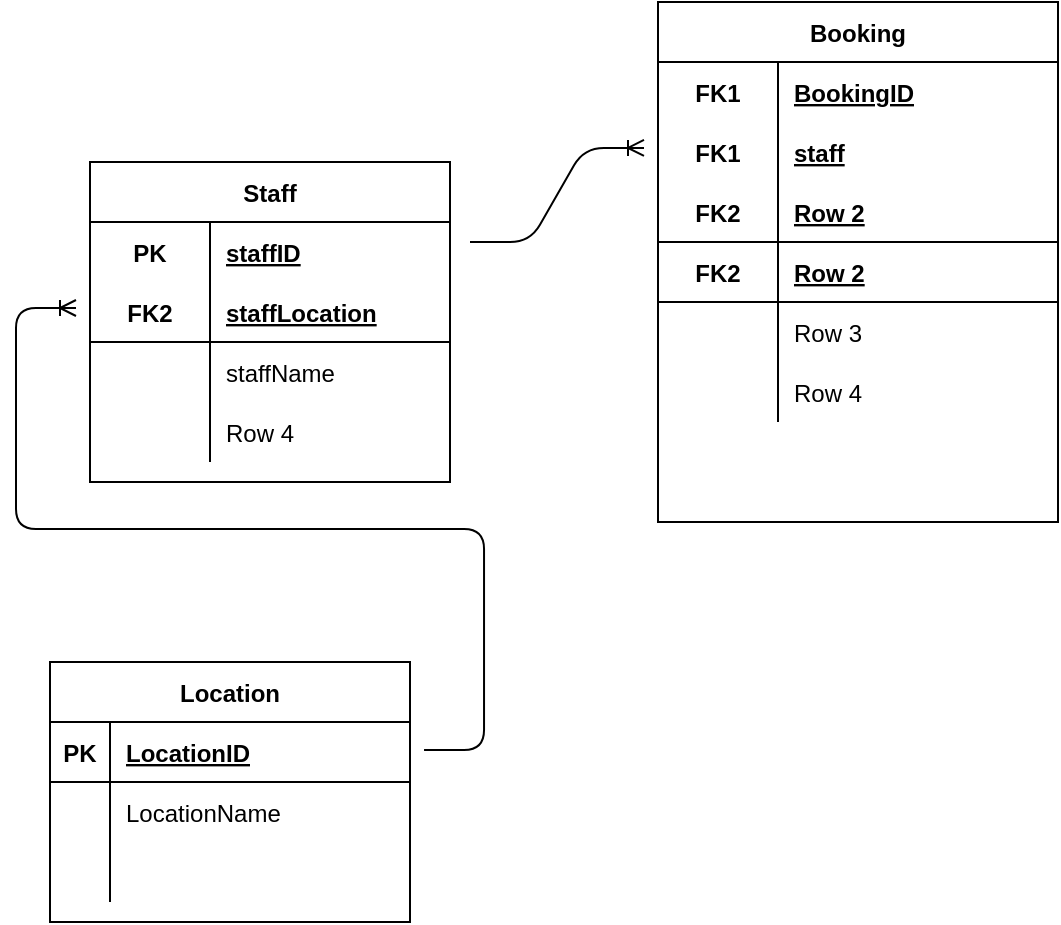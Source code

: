 <mxfile version="14.6.9" type="github">
  <diagram id="Ut1-78RtzoVabGiUIiUZ" name="Page-1">
    <mxGraphModel dx="1695" dy="482" grid="1" gridSize="10" guides="1" tooltips="1" connect="1" arrows="1" fold="1" page="1" pageScale="1" pageWidth="827" pageHeight="1169" math="0" shadow="0">
      <root>
        <mxCell id="0" />
        <mxCell id="1" parent="0" />
        <mxCell id="Nnw-de1wehCAJsFXruUe-14" value="Booking" style="shape=table;startSize=30;container=1;collapsible=1;childLayout=tableLayout;fixedRows=1;rowLines=0;fontStyle=1;align=center;resizeLast=1;" vertex="1" parent="1">
          <mxGeometry x="314" y="30" width="200" height="260" as="geometry" />
        </mxCell>
        <mxCell id="Nnw-de1wehCAJsFXruUe-15" value="" style="shape=partialRectangle;collapsible=0;dropTarget=0;pointerEvents=0;fillColor=none;top=0;left=0;bottom=0;right=0;points=[[0,0.5],[1,0.5]];portConstraint=eastwest;" vertex="1" parent="Nnw-de1wehCAJsFXruUe-14">
          <mxGeometry y="30" width="200" height="30" as="geometry" />
        </mxCell>
        <mxCell id="Nnw-de1wehCAJsFXruUe-16" value="FK1" style="shape=partialRectangle;connectable=0;fillColor=none;top=0;left=0;bottom=0;right=0;fontStyle=1;overflow=hidden;" vertex="1" parent="Nnw-de1wehCAJsFXruUe-15">
          <mxGeometry width="60" height="30" as="geometry" />
        </mxCell>
        <mxCell id="Nnw-de1wehCAJsFXruUe-17" value="BookingID" style="shape=partialRectangle;connectable=0;fillColor=none;top=0;left=0;bottom=0;right=0;align=left;spacingLeft=6;fontStyle=5;overflow=hidden;" vertex="1" parent="Nnw-de1wehCAJsFXruUe-15">
          <mxGeometry x="60" width="140" height="30" as="geometry" />
        </mxCell>
        <mxCell id="Nnw-de1wehCAJsFXruUe-47" value="" style="shape=partialRectangle;collapsible=0;dropTarget=0;pointerEvents=0;fillColor=none;top=0;left=0;bottom=0;right=0;points=[[0,0.5],[1,0.5]];portConstraint=eastwest;" vertex="1" parent="Nnw-de1wehCAJsFXruUe-14">
          <mxGeometry y="60" width="200" height="30" as="geometry" />
        </mxCell>
        <mxCell id="Nnw-de1wehCAJsFXruUe-48" value="FK1" style="shape=partialRectangle;connectable=0;fillColor=none;top=0;left=0;bottom=0;right=0;fontStyle=1;overflow=hidden;" vertex="1" parent="Nnw-de1wehCAJsFXruUe-47">
          <mxGeometry width="60" height="30" as="geometry" />
        </mxCell>
        <mxCell id="Nnw-de1wehCAJsFXruUe-49" value="staff" style="shape=partialRectangle;connectable=0;fillColor=none;top=0;left=0;bottom=0;right=0;align=left;spacingLeft=6;fontStyle=5;overflow=hidden;" vertex="1" parent="Nnw-de1wehCAJsFXruUe-47">
          <mxGeometry x="60" width="140" height="30" as="geometry" />
        </mxCell>
        <mxCell id="Nnw-de1wehCAJsFXruUe-18" value="" style="shape=partialRectangle;collapsible=0;dropTarget=0;pointerEvents=0;fillColor=none;top=0;left=0;bottom=1;right=0;points=[[0,0.5],[1,0.5]];portConstraint=eastwest;" vertex="1" parent="Nnw-de1wehCAJsFXruUe-14">
          <mxGeometry y="90" width="200" height="30" as="geometry" />
        </mxCell>
        <mxCell id="Nnw-de1wehCAJsFXruUe-19" value="FK2" style="shape=partialRectangle;connectable=0;fillColor=none;top=0;left=0;bottom=0;right=0;fontStyle=1;overflow=hidden;" vertex="1" parent="Nnw-de1wehCAJsFXruUe-18">
          <mxGeometry width="60" height="30" as="geometry" />
        </mxCell>
        <mxCell id="Nnw-de1wehCAJsFXruUe-20" value="Row 2" style="shape=partialRectangle;connectable=0;fillColor=none;top=0;left=0;bottom=0;right=0;align=left;spacingLeft=6;fontStyle=5;overflow=hidden;" vertex="1" parent="Nnw-de1wehCAJsFXruUe-18">
          <mxGeometry x="60" width="140" height="30" as="geometry" />
        </mxCell>
        <mxCell id="Nnw-de1wehCAJsFXruUe-30" value="" style="shape=partialRectangle;collapsible=0;dropTarget=0;pointerEvents=0;fillColor=none;top=0;left=0;bottom=1;right=0;points=[[0,0.5],[1,0.5]];portConstraint=eastwest;" vertex="1" parent="Nnw-de1wehCAJsFXruUe-14">
          <mxGeometry y="120" width="200" height="30" as="geometry" />
        </mxCell>
        <mxCell id="Nnw-de1wehCAJsFXruUe-31" value="FK2" style="shape=partialRectangle;connectable=0;fillColor=none;top=0;left=0;bottom=0;right=0;fontStyle=1;overflow=hidden;" vertex="1" parent="Nnw-de1wehCAJsFXruUe-30">
          <mxGeometry width="60" height="30" as="geometry" />
        </mxCell>
        <mxCell id="Nnw-de1wehCAJsFXruUe-32" value="Row 2" style="shape=partialRectangle;connectable=0;fillColor=none;top=0;left=0;bottom=0;right=0;align=left;spacingLeft=6;fontStyle=5;overflow=hidden;" vertex="1" parent="Nnw-de1wehCAJsFXruUe-30">
          <mxGeometry x="60" width="140" height="30" as="geometry" />
        </mxCell>
        <mxCell id="Nnw-de1wehCAJsFXruUe-21" value="" style="shape=partialRectangle;collapsible=0;dropTarget=0;pointerEvents=0;fillColor=none;top=0;left=0;bottom=0;right=0;points=[[0,0.5],[1,0.5]];portConstraint=eastwest;" vertex="1" parent="Nnw-de1wehCAJsFXruUe-14">
          <mxGeometry y="150" width="200" height="30" as="geometry" />
        </mxCell>
        <mxCell id="Nnw-de1wehCAJsFXruUe-22" value="" style="shape=partialRectangle;connectable=0;fillColor=none;top=0;left=0;bottom=0;right=0;editable=1;overflow=hidden;" vertex="1" parent="Nnw-de1wehCAJsFXruUe-21">
          <mxGeometry width="60" height="30" as="geometry" />
        </mxCell>
        <mxCell id="Nnw-de1wehCAJsFXruUe-23" value="Row 3" style="shape=partialRectangle;connectable=0;fillColor=none;top=0;left=0;bottom=0;right=0;align=left;spacingLeft=6;overflow=hidden;" vertex="1" parent="Nnw-de1wehCAJsFXruUe-21">
          <mxGeometry x="60" width="140" height="30" as="geometry" />
        </mxCell>
        <mxCell id="Nnw-de1wehCAJsFXruUe-24" value="" style="shape=partialRectangle;collapsible=0;dropTarget=0;pointerEvents=0;fillColor=none;top=0;left=0;bottom=0;right=0;points=[[0,0.5],[1,0.5]];portConstraint=eastwest;" vertex="1" parent="Nnw-de1wehCAJsFXruUe-14">
          <mxGeometry y="180" width="200" height="30" as="geometry" />
        </mxCell>
        <mxCell id="Nnw-de1wehCAJsFXruUe-25" value="" style="shape=partialRectangle;connectable=0;fillColor=none;top=0;left=0;bottom=0;right=0;editable=1;overflow=hidden;" vertex="1" parent="Nnw-de1wehCAJsFXruUe-24">
          <mxGeometry width="60" height="30" as="geometry" />
        </mxCell>
        <mxCell id="Nnw-de1wehCAJsFXruUe-26" value="Row 4" style="shape=partialRectangle;connectable=0;fillColor=none;top=0;left=0;bottom=0;right=0;align=left;spacingLeft=6;overflow=hidden;" vertex="1" parent="Nnw-de1wehCAJsFXruUe-24">
          <mxGeometry x="60" width="140" height="30" as="geometry" />
        </mxCell>
        <mxCell id="Nnw-de1wehCAJsFXruUe-33" value="Staff" style="shape=table;startSize=30;container=1;collapsible=1;childLayout=tableLayout;fixedRows=1;rowLines=0;fontStyle=1;align=center;resizeLast=1;" vertex="1" parent="1">
          <mxGeometry x="30" y="110" width="180" height="160" as="geometry" />
        </mxCell>
        <mxCell id="Nnw-de1wehCAJsFXruUe-34" value="" style="shape=partialRectangle;collapsible=0;dropTarget=0;pointerEvents=0;fillColor=none;top=0;left=0;bottom=0;right=0;points=[[0,0.5],[1,0.5]];portConstraint=eastwest;" vertex="1" parent="Nnw-de1wehCAJsFXruUe-33">
          <mxGeometry y="30" width="180" height="30" as="geometry" />
        </mxCell>
        <mxCell id="Nnw-de1wehCAJsFXruUe-35" value="PK" style="shape=partialRectangle;connectable=0;fillColor=none;top=0;left=0;bottom=0;right=0;fontStyle=1;overflow=hidden;" vertex="1" parent="Nnw-de1wehCAJsFXruUe-34">
          <mxGeometry width="60" height="30" as="geometry" />
        </mxCell>
        <mxCell id="Nnw-de1wehCAJsFXruUe-36" value="staffID" style="shape=partialRectangle;connectable=0;fillColor=none;top=0;left=0;bottom=0;right=0;align=left;spacingLeft=6;fontStyle=5;overflow=hidden;" vertex="1" parent="Nnw-de1wehCAJsFXruUe-34">
          <mxGeometry x="60" width="120" height="30" as="geometry" />
        </mxCell>
        <mxCell id="Nnw-de1wehCAJsFXruUe-37" value="" style="shape=partialRectangle;collapsible=0;dropTarget=0;pointerEvents=0;fillColor=none;top=0;left=0;bottom=1;right=0;points=[[0,0.5],[1,0.5]];portConstraint=eastwest;" vertex="1" parent="Nnw-de1wehCAJsFXruUe-33">
          <mxGeometry y="60" width="180" height="30" as="geometry" />
        </mxCell>
        <mxCell id="Nnw-de1wehCAJsFXruUe-38" value="FK2" style="shape=partialRectangle;connectable=0;fillColor=none;top=0;left=0;bottom=0;right=0;fontStyle=1;overflow=hidden;" vertex="1" parent="Nnw-de1wehCAJsFXruUe-37">
          <mxGeometry width="60" height="30" as="geometry" />
        </mxCell>
        <mxCell id="Nnw-de1wehCAJsFXruUe-39" value="staffLocation" style="shape=partialRectangle;connectable=0;fillColor=none;top=0;left=0;bottom=0;right=0;align=left;spacingLeft=6;fontStyle=5;overflow=hidden;" vertex="1" parent="Nnw-de1wehCAJsFXruUe-37">
          <mxGeometry x="60" width="120" height="30" as="geometry" />
        </mxCell>
        <mxCell id="Nnw-de1wehCAJsFXruUe-40" value="" style="shape=partialRectangle;collapsible=0;dropTarget=0;pointerEvents=0;fillColor=none;top=0;left=0;bottom=0;right=0;points=[[0,0.5],[1,0.5]];portConstraint=eastwest;" vertex="1" parent="Nnw-de1wehCAJsFXruUe-33">
          <mxGeometry y="90" width="180" height="30" as="geometry" />
        </mxCell>
        <mxCell id="Nnw-de1wehCAJsFXruUe-41" value="" style="shape=partialRectangle;connectable=0;fillColor=none;top=0;left=0;bottom=0;right=0;editable=1;overflow=hidden;" vertex="1" parent="Nnw-de1wehCAJsFXruUe-40">
          <mxGeometry width="60" height="30" as="geometry" />
        </mxCell>
        <mxCell id="Nnw-de1wehCAJsFXruUe-42" value="staffName" style="shape=partialRectangle;connectable=0;fillColor=none;top=0;left=0;bottom=0;right=0;align=left;spacingLeft=6;overflow=hidden;" vertex="1" parent="Nnw-de1wehCAJsFXruUe-40">
          <mxGeometry x="60" width="120" height="30" as="geometry" />
        </mxCell>
        <mxCell id="Nnw-de1wehCAJsFXruUe-43" value="" style="shape=partialRectangle;collapsible=0;dropTarget=0;pointerEvents=0;fillColor=none;top=0;left=0;bottom=0;right=0;points=[[0,0.5],[1,0.5]];portConstraint=eastwest;" vertex="1" parent="Nnw-de1wehCAJsFXruUe-33">
          <mxGeometry y="120" width="180" height="30" as="geometry" />
        </mxCell>
        <mxCell id="Nnw-de1wehCAJsFXruUe-44" value="" style="shape=partialRectangle;connectable=0;fillColor=none;top=0;left=0;bottom=0;right=0;editable=1;overflow=hidden;" vertex="1" parent="Nnw-de1wehCAJsFXruUe-43">
          <mxGeometry width="60" height="30" as="geometry" />
        </mxCell>
        <mxCell id="Nnw-de1wehCAJsFXruUe-45" value="Row 4" style="shape=partialRectangle;connectable=0;fillColor=none;top=0;left=0;bottom=0;right=0;align=left;spacingLeft=6;overflow=hidden;" vertex="1" parent="Nnw-de1wehCAJsFXruUe-43">
          <mxGeometry x="60" width="120" height="30" as="geometry" />
        </mxCell>
        <mxCell id="Nnw-de1wehCAJsFXruUe-46" value="" style="edgeStyle=entityRelationEdgeStyle;fontSize=12;html=1;endArrow=ERoneToMany;entryX=-0.035;entryY=0.433;entryDx=0;entryDy=0;entryPerimeter=0;" edge="1" parent="1" target="Nnw-de1wehCAJsFXruUe-47">
          <mxGeometry width="100" height="100" relative="1" as="geometry">
            <mxPoint x="220" y="150" as="sourcePoint" />
            <mxPoint x="310" y="100" as="targetPoint" />
          </mxGeometry>
        </mxCell>
        <mxCell id="Nnw-de1wehCAJsFXruUe-50" value="Location" style="shape=table;startSize=30;container=1;collapsible=1;childLayout=tableLayout;fixedRows=1;rowLines=0;fontStyle=1;align=center;resizeLast=1;" vertex="1" parent="1">
          <mxGeometry x="10" y="360" width="180" height="130" as="geometry" />
        </mxCell>
        <mxCell id="Nnw-de1wehCAJsFXruUe-51" value="" style="shape=partialRectangle;collapsible=0;dropTarget=0;pointerEvents=0;fillColor=none;top=0;left=0;bottom=1;right=0;points=[[0,0.5],[1,0.5]];portConstraint=eastwest;" vertex="1" parent="Nnw-de1wehCAJsFXruUe-50">
          <mxGeometry y="30" width="180" height="30" as="geometry" />
        </mxCell>
        <mxCell id="Nnw-de1wehCAJsFXruUe-52" value="PK" style="shape=partialRectangle;connectable=0;fillColor=none;top=0;left=0;bottom=0;right=0;fontStyle=1;overflow=hidden;" vertex="1" parent="Nnw-de1wehCAJsFXruUe-51">
          <mxGeometry width="30" height="30" as="geometry" />
        </mxCell>
        <mxCell id="Nnw-de1wehCAJsFXruUe-53" value="LocationID" style="shape=partialRectangle;connectable=0;fillColor=none;top=0;left=0;bottom=0;right=0;align=left;spacingLeft=6;fontStyle=5;overflow=hidden;" vertex="1" parent="Nnw-de1wehCAJsFXruUe-51">
          <mxGeometry x="30" width="150" height="30" as="geometry" />
        </mxCell>
        <mxCell id="Nnw-de1wehCAJsFXruUe-54" value="" style="shape=partialRectangle;collapsible=0;dropTarget=0;pointerEvents=0;fillColor=none;top=0;left=0;bottom=0;right=0;points=[[0,0.5],[1,0.5]];portConstraint=eastwest;" vertex="1" parent="Nnw-de1wehCAJsFXruUe-50">
          <mxGeometry y="60" width="180" height="30" as="geometry" />
        </mxCell>
        <mxCell id="Nnw-de1wehCAJsFXruUe-55" value="" style="shape=partialRectangle;connectable=0;fillColor=none;top=0;left=0;bottom=0;right=0;editable=1;overflow=hidden;" vertex="1" parent="Nnw-de1wehCAJsFXruUe-54">
          <mxGeometry width="30" height="30" as="geometry" />
        </mxCell>
        <mxCell id="Nnw-de1wehCAJsFXruUe-56" value="LocationName" style="shape=partialRectangle;connectable=0;fillColor=none;top=0;left=0;bottom=0;right=0;align=left;spacingLeft=6;overflow=hidden;" vertex="1" parent="Nnw-de1wehCAJsFXruUe-54">
          <mxGeometry x="30" width="150" height="30" as="geometry" />
        </mxCell>
        <mxCell id="Nnw-de1wehCAJsFXruUe-57" value="" style="shape=partialRectangle;collapsible=0;dropTarget=0;pointerEvents=0;fillColor=none;top=0;left=0;bottom=0;right=0;points=[[0,0.5],[1,0.5]];portConstraint=eastwest;" vertex="1" parent="Nnw-de1wehCAJsFXruUe-50">
          <mxGeometry y="90" width="180" height="30" as="geometry" />
        </mxCell>
        <mxCell id="Nnw-de1wehCAJsFXruUe-58" value="" style="shape=partialRectangle;connectable=0;fillColor=none;top=0;left=0;bottom=0;right=0;editable=1;overflow=hidden;" vertex="1" parent="Nnw-de1wehCAJsFXruUe-57">
          <mxGeometry width="30" height="30" as="geometry" />
        </mxCell>
        <mxCell id="Nnw-de1wehCAJsFXruUe-59" value="" style="shape=partialRectangle;connectable=0;fillColor=none;top=0;left=0;bottom=0;right=0;align=left;spacingLeft=6;overflow=hidden;" vertex="1" parent="Nnw-de1wehCAJsFXruUe-57">
          <mxGeometry x="30" width="150" height="30" as="geometry" />
        </mxCell>
        <mxCell id="Nnw-de1wehCAJsFXruUe-63" value="" style="edgeStyle=entityRelationEdgeStyle;fontSize=12;html=1;endArrow=ERoneToMany;exitX=1.039;exitY=0.467;exitDx=0;exitDy=0;exitPerimeter=0;" edge="1" parent="1" source="Nnw-de1wehCAJsFXruUe-51">
          <mxGeometry width="100" height="100" relative="1" as="geometry">
            <mxPoint x="210" y="480" as="sourcePoint" />
            <mxPoint x="23" y="183" as="targetPoint" />
          </mxGeometry>
        </mxCell>
      </root>
    </mxGraphModel>
  </diagram>
</mxfile>
